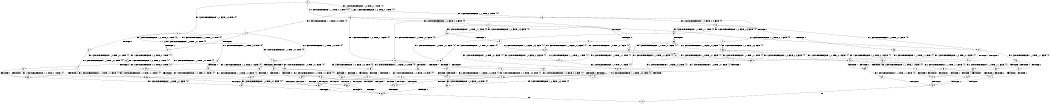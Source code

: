 digraph BCG {
size = "7, 10.5";
center = TRUE;
node [shape = circle];
0 [peripheries = 2];
0 -> 1 [label = "EX !1 !ATOMIC_EXCH_BRANCH (1, +0, TRUE, +0, 1, TRUE) !{0}"];
0 -> 2 [label = "EX !2 !ATOMIC_EXCH_BRANCH (1, +0, FALSE, +0, 3, TRUE) !{0}"];
0 -> 3 [label = "EX !0 !ATOMIC_EXCH_BRANCH (1, +1, TRUE, +0, 2, TRUE) !{0}"];
1 -> 4 [label = "EX !2 !ATOMIC_EXCH_BRANCH (1, +0, FALSE, +0, 3, TRUE) !{0}"];
1 -> 5 [label = "EX !0 !ATOMIC_EXCH_BRANCH (1, +1, TRUE, +0, 2, TRUE) !{0}"];
1 -> 1 [label = "EX !1 !ATOMIC_EXCH_BRANCH (1, +0, TRUE, +0, 1, TRUE) !{0}"];
2 -> 6 [label = "TERMINATE !2"];
2 -> 7 [label = "EX !1 !ATOMIC_EXCH_BRANCH (1, +0, TRUE, +0, 1, TRUE) !{0}"];
2 -> 8 [label = "EX !0 !ATOMIC_EXCH_BRANCH (1, +1, TRUE, +0, 2, TRUE) !{0}"];
3 -> 9 [label = "TERMINATE !0"];
3 -> 10 [label = "EX !1 !ATOMIC_EXCH_BRANCH (1, +0, TRUE, +0, 1, FALSE) !{0}"];
3 -> 11 [label = "EX !2 !ATOMIC_EXCH_BRANCH (1, +0, FALSE, +0, 3, FALSE) !{0}"];
4 -> 12 [label = "TERMINATE !2"];
4 -> 13 [label = "EX !0 !ATOMIC_EXCH_BRANCH (1, +1, TRUE, +0, 2, TRUE) !{0}"];
4 -> 7 [label = "EX !1 !ATOMIC_EXCH_BRANCH (1, +0, TRUE, +0, 1, TRUE) !{0}"];
5 -> 14 [label = "TERMINATE !0"];
5 -> 15 [label = "EX !2 !ATOMIC_EXCH_BRANCH (1, +0, FALSE, +0, 3, FALSE) !{0}"];
5 -> 10 [label = "EX !1 !ATOMIC_EXCH_BRANCH (1, +0, TRUE, +0, 1, FALSE) !{0}"];
6 -> 16 [label = "EX !1 !ATOMIC_EXCH_BRANCH (1, +0, TRUE, +0, 1, TRUE) !{1}"];
6 -> 17 [label = "EX !0 !ATOMIC_EXCH_BRANCH (1, +1, TRUE, +0, 2, TRUE) !{1}"];
7 -> 12 [label = "TERMINATE !2"];
7 -> 13 [label = "EX !0 !ATOMIC_EXCH_BRANCH (1, +1, TRUE, +0, 2, TRUE) !{0}"];
7 -> 7 [label = "EX !1 !ATOMIC_EXCH_BRANCH (1, +0, TRUE, +0, 1, TRUE) !{0}"];
8 -> 18 [label = "TERMINATE !2"];
8 -> 19 [label = "TERMINATE !0"];
8 -> 20 [label = "EX !1 !ATOMIC_EXCH_BRANCH (1, +0, TRUE, +0, 1, FALSE) !{0}"];
9 -> 21 [label = "EX !1 !ATOMIC_EXCH_BRANCH (1, +0, TRUE, +0, 1, FALSE) !{1}"];
9 -> 22 [label = "EX !2 !ATOMIC_EXCH_BRANCH (1, +0, FALSE, +0, 3, FALSE) !{1}"];
10 -> 23 [label = "TERMINATE !1"];
10 -> 24 [label = "TERMINATE !0"];
10 -> 25 [label = "EX !2 !ATOMIC_EXCH_BRANCH (1, +0, FALSE, +0, 3, TRUE) !{0}"];
11 -> 26 [label = "TERMINATE !0"];
11 -> 27 [label = "EX !1 !ATOMIC_EXCH_BRANCH (1, +0, TRUE, +0, 1, FALSE) !{0}"];
11 -> 28 [label = "EX !2 !ATOMIC_EXCH_BRANCH (1, +1, TRUE, +1, 1, TRUE) !{0}"];
12 -> 16 [label = "EX !1 !ATOMIC_EXCH_BRANCH (1, +0, TRUE, +0, 1, TRUE) !{1}"];
12 -> 29 [label = "EX !0 !ATOMIC_EXCH_BRANCH (1, +1, TRUE, +0, 2, TRUE) !{1}"];
13 -> 30 [label = "TERMINATE !2"];
13 -> 31 [label = "TERMINATE !0"];
13 -> 20 [label = "EX !1 !ATOMIC_EXCH_BRANCH (1, +0, TRUE, +0, 1, FALSE) !{0}"];
14 -> 21 [label = "EX !1 !ATOMIC_EXCH_BRANCH (1, +0, TRUE, +0, 1, FALSE) !{1}"];
14 -> 32 [label = "EX !2 !ATOMIC_EXCH_BRANCH (1, +0, FALSE, +0, 3, FALSE) !{1}"];
15 -> 33 [label = "TERMINATE !0"];
15 -> 34 [label = "EX !2 !ATOMIC_EXCH_BRANCH (1, +1, TRUE, +1, 1, TRUE) !{0}"];
15 -> 27 [label = "EX !1 !ATOMIC_EXCH_BRANCH (1, +0, TRUE, +0, 1, FALSE) !{0}"];
16 -> 29 [label = "EX !0 !ATOMIC_EXCH_BRANCH (1, +1, TRUE, +0, 2, TRUE) !{1}"];
16 -> 16 [label = "EX !1 !ATOMIC_EXCH_BRANCH (1, +0, TRUE, +0, 1, TRUE) !{1}"];
17 -> 35 [label = "TERMINATE !0"];
17 -> 36 [label = "EX !1 !ATOMIC_EXCH_BRANCH (1, +0, TRUE, +0, 1, FALSE) !{1}"];
18 -> 35 [label = "TERMINATE !0"];
18 -> 36 [label = "EX !1 !ATOMIC_EXCH_BRANCH (1, +0, TRUE, +0, 1, FALSE) !{1}"];
19 -> 35 [label = "TERMINATE !2"];
19 -> 37 [label = "EX !1 !ATOMIC_EXCH_BRANCH (1, +0, TRUE, +0, 1, FALSE) !{1}"];
20 -> 38 [label = "TERMINATE !1"];
20 -> 39 [label = "TERMINATE !2"];
20 -> 40 [label = "TERMINATE !0"];
21 -> 41 [label = "TERMINATE !1"];
21 -> 42 [label = "EX !2 !ATOMIC_EXCH_BRANCH (1, +0, FALSE, +0, 3, TRUE) !{1}"];
22 -> 43 [label = "EX !1 !ATOMIC_EXCH_BRANCH (1, +0, TRUE, +0, 1, FALSE) !{1}"];
22 -> 44 [label = "EX !2 !ATOMIC_EXCH_BRANCH (1, +1, TRUE, +1, 1, TRUE) !{1}"];
23 -> 41 [label = "TERMINATE !0"];
23 -> 45 [label = "EX !2 !ATOMIC_EXCH_BRANCH (1, +0, FALSE, +0, 3, TRUE) !{1}"];
24 -> 41 [label = "TERMINATE !1"];
24 -> 42 [label = "EX !2 !ATOMIC_EXCH_BRANCH (1, +0, FALSE, +0, 3, TRUE) !{1}"];
25 -> 38 [label = "TERMINATE !1"];
25 -> 39 [label = "TERMINATE !2"];
25 -> 40 [label = "TERMINATE !0"];
26 -> 44 [label = "EX !2 !ATOMIC_EXCH_BRANCH (1, +1, TRUE, +1, 1, TRUE) !{1}"];
26 -> 43 [label = "EX !1 !ATOMIC_EXCH_BRANCH (1, +0, TRUE, +0, 1, FALSE) !{1}"];
27 -> 46 [label = "TERMINATE !1"];
27 -> 47 [label = "TERMINATE !0"];
27 -> 48 [label = "EX !2 !ATOMIC_EXCH_BRANCH (1, +1, TRUE, +1, 1, FALSE) !{0}"];
28 -> 49 [label = "TERMINATE !0"];
28 -> 50 [label = "EX !1 !ATOMIC_EXCH_BRANCH (1, +0, TRUE, +0, 1, FALSE) !{0}"];
28 -> 11 [label = "EX !2 !ATOMIC_EXCH_BRANCH (1, +0, FALSE, +0, 3, FALSE) !{0}"];
29 -> 51 [label = "TERMINATE !0"];
29 -> 36 [label = "EX !1 !ATOMIC_EXCH_BRANCH (1, +0, TRUE, +0, 1, FALSE) !{1}"];
30 -> 36 [label = "EX !1 !ATOMIC_EXCH_BRANCH (1, +0, TRUE, +0, 1, FALSE) !{1}"];
30 -> 51 [label = "TERMINATE !0"];
31 -> 37 [label = "EX !1 !ATOMIC_EXCH_BRANCH (1, +0, TRUE, +0, 1, FALSE) !{1}"];
31 -> 51 [label = "TERMINATE !2"];
32 -> 52 [label = "EX !2 !ATOMIC_EXCH_BRANCH (1, +1, TRUE, +1, 1, TRUE) !{1}"];
32 -> 43 [label = "EX !1 !ATOMIC_EXCH_BRANCH (1, +0, TRUE, +0, 1, FALSE) !{1}"];
33 -> 52 [label = "EX !2 !ATOMIC_EXCH_BRANCH (1, +1, TRUE, +1, 1, TRUE) !{1}"];
33 -> 43 [label = "EX !1 !ATOMIC_EXCH_BRANCH (1, +0, TRUE, +0, 1, FALSE) !{1}"];
34 -> 53 [label = "TERMINATE !0"];
34 -> 15 [label = "EX !2 !ATOMIC_EXCH_BRANCH (1, +0, FALSE, +0, 3, FALSE) !{0}"];
34 -> 50 [label = "EX !1 !ATOMIC_EXCH_BRANCH (1, +0, TRUE, +0, 1, FALSE) !{0}"];
35 -> 54 [label = "EX !1 !ATOMIC_EXCH_BRANCH (1, +0, TRUE, +0, 1, FALSE) !{2}"];
36 -> 55 [label = "TERMINATE !1"];
36 -> 56 [label = "TERMINATE !0"];
37 -> 57 [label = "TERMINATE !1"];
37 -> 56 [label = "TERMINATE !2"];
38 -> 55 [label = "TERMINATE !2"];
38 -> 57 [label = "TERMINATE !0"];
39 -> 55 [label = "TERMINATE !1"];
39 -> 56 [label = "TERMINATE !0"];
40 -> 57 [label = "TERMINATE !1"];
40 -> 56 [label = "TERMINATE !2"];
41 -> 58 [label = "EX !2 !ATOMIC_EXCH_BRANCH (1, +0, FALSE, +0, 3, TRUE) !{2}"];
42 -> 57 [label = "TERMINATE !1"];
42 -> 56 [label = "TERMINATE !2"];
43 -> 59 [label = "TERMINATE !1"];
43 -> 60 [label = "EX !2 !ATOMIC_EXCH_BRANCH (1, +1, TRUE, +1, 1, FALSE) !{1}"];
44 -> 61 [label = "EX !1 !ATOMIC_EXCH_BRANCH (1, +0, TRUE, +0, 1, FALSE) !{1}"];
44 -> 22 [label = "EX !2 !ATOMIC_EXCH_BRANCH (1, +0, FALSE, +0, 3, FALSE) !{1}"];
45 -> 55 [label = "TERMINATE !2"];
45 -> 57 [label = "TERMINATE !0"];
46 -> 62 [label = "EX !2 !ATOMIC_EXCH_BRANCH (1, +1, TRUE, +1, 1, FALSE) !{1}"];
46 -> 59 [label = "TERMINATE !0"];
47 -> 60 [label = "EX !2 !ATOMIC_EXCH_BRANCH (1, +1, TRUE, +1, 1, FALSE) !{1}"];
47 -> 59 [label = "TERMINATE !1"];
48 -> 63 [label = "TERMINATE !1"];
48 -> 64 [label = "TERMINATE !2"];
48 -> 65 [label = "TERMINATE !0"];
49 -> 22 [label = "EX !2 !ATOMIC_EXCH_BRANCH (1, +0, FALSE, +0, 3, FALSE) !{1}"];
49 -> 61 [label = "EX !1 !ATOMIC_EXCH_BRANCH (1, +0, TRUE, +0, 1, FALSE) !{1}"];
50 -> 66 [label = "TERMINATE !1"];
50 -> 67 [label = "TERMINATE !0"];
50 -> 25 [label = "EX !2 !ATOMIC_EXCH_BRANCH (1, +0, FALSE, +0, 3, TRUE) !{0}"];
51 -> 54 [label = "EX !1 !ATOMIC_EXCH_BRANCH (1, +0, TRUE, +0, 1, FALSE) !{2}"];
52 -> 32 [label = "EX !2 !ATOMIC_EXCH_BRANCH (1, +0, FALSE, +0, 3, FALSE) !{1}"];
52 -> 61 [label = "EX !1 !ATOMIC_EXCH_BRANCH (1, +0, TRUE, +0, 1, FALSE) !{1}"];
53 -> 32 [label = "EX !2 !ATOMIC_EXCH_BRANCH (1, +0, FALSE, +0, 3, FALSE) !{1}"];
53 -> 61 [label = "EX !1 !ATOMIC_EXCH_BRANCH (1, +0, TRUE, +0, 1, FALSE) !{1}"];
54 -> 68 [label = "TERMINATE !1"];
55 -> 68 [label = "TERMINATE !0"];
56 -> 68 [label = "TERMINATE !1"];
57 -> 68 [label = "TERMINATE !2"];
58 -> 68 [label = "TERMINATE !2"];
59 -> 69 [label = "EX !2 !ATOMIC_EXCH_BRANCH (1, +1, TRUE, +1, 1, FALSE) !{2}"];
60 -> 70 [label = "TERMINATE !1"];
60 -> 71 [label = "TERMINATE !2"];
61 -> 72 [label = "TERMINATE !1"];
61 -> 42 [label = "EX !2 !ATOMIC_EXCH_BRANCH (1, +0, FALSE, +0, 3, TRUE) !{1}"];
62 -> 73 [label = "TERMINATE !2"];
62 -> 70 [label = "TERMINATE !0"];
63 -> 73 [label = "TERMINATE !2"];
63 -> 70 [label = "TERMINATE !0"];
64 -> 73 [label = "TERMINATE !1"];
64 -> 71 [label = "TERMINATE !0"];
65 -> 70 [label = "TERMINATE !1"];
65 -> 71 [label = "TERMINATE !2"];
66 -> 45 [label = "EX !2 !ATOMIC_EXCH_BRANCH (1, +0, FALSE, +0, 3, TRUE) !{1}"];
66 -> 72 [label = "TERMINATE !0"];
67 -> 42 [label = "EX !2 !ATOMIC_EXCH_BRANCH (1, +0, FALSE, +0, 3, TRUE) !{1}"];
67 -> 72 [label = "TERMINATE !1"];
68 -> 74 [label = "exit"];
69 -> 75 [label = "TERMINATE !2"];
70 -> 75 [label = "TERMINATE !2"];
71 -> 75 [label = "TERMINATE !1"];
72 -> 58 [label = "EX !2 !ATOMIC_EXCH_BRANCH (1, +0, FALSE, +0, 3, TRUE) !{2}"];
73 -> 75 [label = "TERMINATE !0"];
75 -> 74 [label = "exit"];
}

